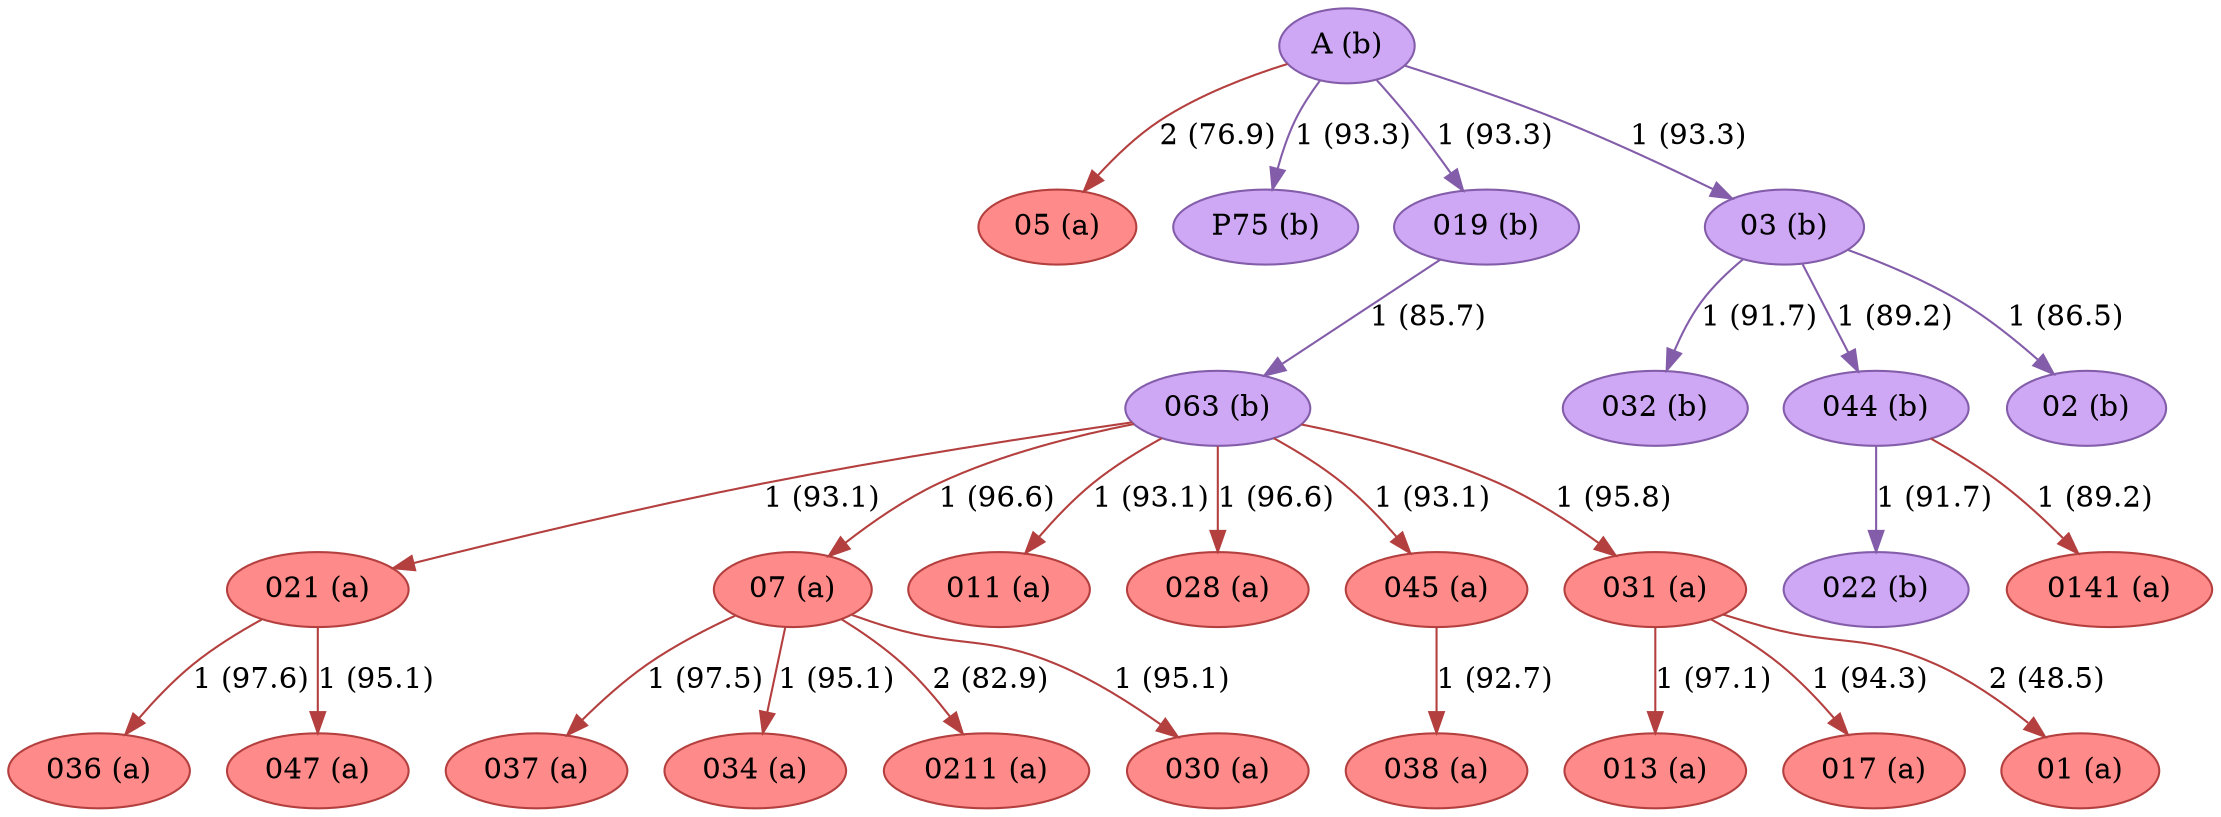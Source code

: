 strict digraph G {
"013 (a)" [fillcolor="#FF8A8A", color="#b43f3f", style=filled];
"017 (a)" [fillcolor="#FF8A8A", color="#b43f3f", style=filled];
"021 (a)" [fillcolor="#FF8A8A", color="#b43f3f", style=filled];
"037 (a)" [fillcolor="#FF8A8A", color="#b43f3f", style=filled];
"05 (a)" [fillcolor="#FF8A8A", color="#b43f3f", style=filled];
"036 (a)" [fillcolor="#FF8A8A", color="#b43f3f", style=filled];
"07 (a)" [fillcolor="#FF8A8A", color="#b43f3f", style=filled];
"022 (b)" [fillcolor="#CEA8F4", color="#835da9", style=filled];
"034 (a)" [fillcolor="#FF8A8A", color="#b43f3f", style=filled];
"0141 (a)" [fillcolor="#FF8A8A", color="#b43f3f", style=filled];
"0211 (a)" [fillcolor="#FF8A8A", color="#b43f3f", style=filled];
"01 (a)" [fillcolor="#FF8A8A", color="#b43f3f", style=filled];
"032 (b)" [fillcolor="#CEA8F4", color="#835da9", style=filled];
"044 (b)" [fillcolor="#CEA8F4", color="#835da9", style=filled];
"011 (a)" [fillcolor="#FF8A8A", color="#b43f3f", style=filled];
"038 (a)" [fillcolor="#FF8A8A", color="#b43f3f", style=filled];
"030 (a)" [fillcolor="#FF8A8A", color="#b43f3f", style=filled];
"028 (a)" [fillcolor="#FF8A8A", color="#b43f3f", style=filled];
"A (b)" [fillcolor="#CEA8F4", color="#835da9", style=filled];
"P75 (b)" [fillcolor="#CEA8F4", color="#835da9", style=filled];
"045 (a)" [fillcolor="#FF8A8A", color="#b43f3f", style=filled];
"019 (b)" [fillcolor="#CEA8F4", color="#835da9", style=filled];
"063 (b)" [fillcolor="#CEA8F4", color="#835da9", style=filled];
"047 (a)" [fillcolor="#FF8A8A", color="#b43f3f", style=filled];
"02 (b)" [fillcolor="#CEA8F4", color="#835da9", style=filled];
"03 (b)" [fillcolor="#CEA8F4", color="#835da9", style=filled];
"031 (a)" [fillcolor="#FF8A8A", color="#b43f3f", style=filled];
"021 (a)" -> "036 (a)"  [color="#b43f3f", label="1 (97.6)"];
"021 (a)" -> "047 (a)"  [color="#b43f3f", label="1 (95.1)"];
"07 (a)" -> "030 (a)"  [color="#b43f3f", label="1 (95.1)"];
"07 (a)" -> "034 (a)"  [color="#b43f3f", label="1 (95.1)"];
"07 (a)" -> "0211 (a)"  [color="#b43f3f", label="2 (82.9)"];
"07 (a)" -> "037 (a)"  [color="#b43f3f", label="1 (97.5)"];
"044 (b)" -> "0141 (a)"  [color="#b43f3f", label="1 (89.2)"];
"044 (b)" -> "022 (b)"  [color="#835da9", label="1 (91.7)"];
"A (b)" -> "03 (b)"  [color="#835da9", label="1 (93.3)"];
"A (b)" -> "019 (b)"  [color="#835da9", label="1 (93.3)"];
"A (b)" -> "05 (a)"  [color="#b43f3f", label="2 (76.9)"];
"A (b)" -> "P75 (b)"  [color="#835da9", label="1 (93.3)"];
"045 (a)" -> "038 (a)"  [color="#b43f3f", label="1 (92.7)"];
"019 (b)" -> "063 (b)"  [color="#835da9", label="1 (85.7)"];
"063 (b)" -> "045 (a)"  [color="#b43f3f", label="1 (93.1)"];
"063 (b)" -> "028 (a)"  [color="#b43f3f", label="1 (96.6)"];
"063 (b)" -> "011 (a)"  [color="#b43f3f", label="1 (93.1)"];
"063 (b)" -> "07 (a)"  [color="#b43f3f", label="1 (96.6)"];
"063 (b)" -> "021 (a)"  [color="#b43f3f", label="1 (93.1)"];
"063 (b)" -> "031 (a)"  [color="#b43f3f", label="1 (95.8)"];
"03 (b)" -> "032 (b)"  [color="#835da9", label="1 (91.7)"];
"03 (b)" -> "02 (b)"  [color="#835da9", label="1 (86.5)"];
"03 (b)" -> "044 (b)"  [color="#835da9", label="1 (89.2)"];
"031 (a)" -> "013 (a)"  [color="#b43f3f", label="1 (97.1)"];
"031 (a)" -> "017 (a)"  [color="#b43f3f", label="1 (94.3)"];
"031 (a)" -> "01 (a)"  [color="#b43f3f", label="2 (48.5)"];
}
